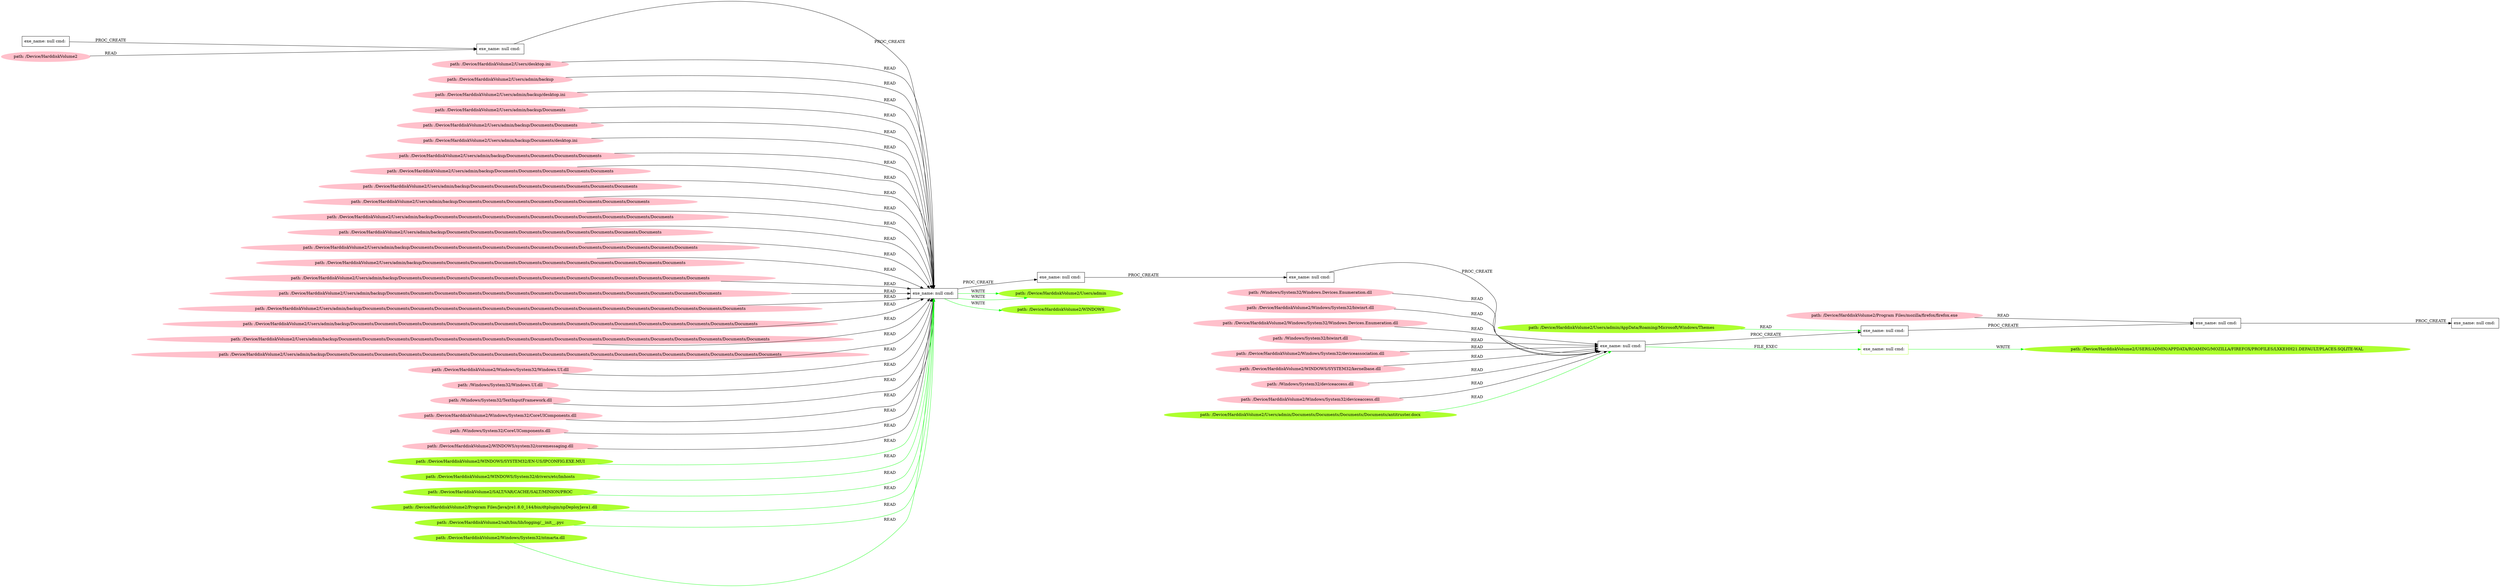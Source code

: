 digraph {
	rankdir=LR
	22 [label="exe_name: null cmd: " color=black shape=box style=solid]
	69 [label="exe_name: null cmd: " color=greenyellow shape=box style=solid]
	22 -> 69 [label=FILE_EXEC color=green]
	46 [label="exe_name: null cmd: " color=black shape=box style=solid]
	41 [label="exe_name: null cmd: " color=black shape=box style=solid]
	46 -> 41 [label=PROC_CREATE color=black]
	58 [label="path: /Device/HarddiskVolume2" color=pink shape=oval style=filled]
	41 [label="exe_name: null cmd: " color=black shape=box style=solid]
	58 -> 41 [label=READ color=black]
	41 [label="exe_name: null cmd: " color=black shape=box style=solid]
	39 [label="exe_name: null cmd: " color=black shape=box style=solid]
	41 -> 39 [label=PROC_CREATE color=black]
	5 [label="path: /Device/HarddiskVolume2/Users/desktop.ini" color=pink shape=oval style=filled]
	39 [label="exe_name: null cmd: " color=black shape=box style=solid]
	5 -> 39 [label=READ color=black]
	45 [label="path: /Device/HarddiskVolume2/Users/admin/backup" color=pink shape=oval style=filled]
	39 [label="exe_name: null cmd: " color=black shape=box style=solid]
	45 -> 39 [label=READ color=black]
	40 [label="path: /Device/HarddiskVolume2/Users/admin/backup/desktop.ini" color=pink shape=oval style=filled]
	39 [label="exe_name: null cmd: " color=black shape=box style=solid]
	40 -> 39 [label=READ color=black]
	44 [label="path: /Device/HarddiskVolume2/Users/admin/backup/Documents" color=pink shape=oval style=filled]
	39 [label="exe_name: null cmd: " color=black shape=box style=solid]
	44 -> 39 [label=READ color=black]
	50 [label="path: /Device/HarddiskVolume2/Users/admin/backup/Documents/Documents" color=pink shape=oval style=filled]
	39 [label="exe_name: null cmd: " color=black shape=box style=solid]
	50 -> 39 [label=READ color=black]
	8 [label="path: /Device/HarddiskVolume2/Users/admin/backup/Documents/desktop.ini" color=pink shape=oval style=filled]
	39 [label="exe_name: null cmd: " color=black shape=box style=solid]
	8 -> 39 [label=READ color=black]
	9 [label="path: /Device/HarddiskVolume2/Users/admin/backup/Documents/Documents/Documents/Documents" color=pink shape=oval style=filled]
	39 [label="exe_name: null cmd: " color=black shape=box style=solid]
	9 -> 39 [label=READ color=black]
	48 [label="path: /Device/HarddiskVolume2/Users/admin/backup/Documents/Documents/Documents/Documents/Documents" color=pink shape=oval style=filled]
	39 [label="exe_name: null cmd: " color=black shape=box style=solid]
	48 -> 39 [label=READ color=black]
	24 [label="path: /Device/HarddiskVolume2/Users/admin/backup/Documents/Documents/Documents/Documents/Documents/Documents/Documents" color=pink shape=oval style=filled]
	39 [label="exe_name: null cmd: " color=black shape=box style=solid]
	24 -> 39 [label=READ color=black]
	27 [label="path: /Device/HarddiskVolume2/Users/admin/backup/Documents/Documents/Documents/Documents/Documents/Documents/Documents/Documents" color=pink shape=oval style=filled]
	39 [label="exe_name: null cmd: " color=black shape=box style=solid]
	27 -> 39 [label=READ color=black]
	31 [label="path: /Device/HarddiskVolume2/Users/admin/backup/Documents/Documents/Documents/Documents/Documents/Documents/Documents/Documents/Documents/Documents" color=pink shape=oval style=filled]
	39 [label="exe_name: null cmd: " color=black shape=box style=solid]
	31 -> 39 [label=READ color=black]
	35 [label="path: /Device/HarddiskVolume2/Users/admin/backup/Documents/Documents/Documents/Documents/Documents/Documents/Documents/Documents/Documents" color=pink shape=oval style=filled]
	39 [label="exe_name: null cmd: " color=black shape=box style=solid]
	35 -> 39 [label=READ color=black]
	29 [label="path: /Device/HarddiskVolume2/Users/admin/backup/Documents/Documents/Documents/Documents/Documents/Documents/Documents/Documents/Documents/Documents/Documents/Documents" color=pink shape=oval style=filled]
	39 [label="exe_name: null cmd: " color=black shape=box style=solid]
	29 -> 39 [label=READ color=black]
	38 [label="path: /Device/HarddiskVolume2/Users/admin/backup/Documents/Documents/Documents/Documents/Documents/Documents/Documents/Documents/Documents/Documents/Documents" color=pink shape=oval style=filled]
	39 [label="exe_name: null cmd: " color=black shape=box style=solid]
	38 -> 39 [label=READ color=black]
	17 [label="path: /Device/HarddiskVolume2/Users/admin/backup/Documents/Documents/Documents/Documents/Documents/Documents/Documents/Documents/Documents/Documents/Documents/Documents/Documents" color=pink shape=oval style=filled]
	39 [label="exe_name: null cmd: " color=black shape=box style=solid]
	17 -> 39 [label=READ color=black]
	4 [label="path: /Device/HarddiskVolume2/Users/admin/backup/Documents/Documents/Documents/Documents/Documents/Documents/Documents/Documents/Documents/Documents/Documents/Documents/Documents/Documents" color=pink shape=oval style=filled]
	39 [label="exe_name: null cmd: " color=black shape=box style=solid]
	4 -> 39 [label=READ color=black]
	43 [label="path: /Device/HarddiskVolume2/Users/admin/backup/Documents/Documents/Documents/Documents/Documents/Documents/Documents/Documents/Documents/Documents/Documents/Documents/Documents/Documents/Documents/Documents" color=pink shape=oval style=filled]
	39 [label="exe_name: null cmd: " color=black shape=box style=solid]
	43 -> 39 [label=READ color=black]
	12 [label="path: /Device/HarddiskVolume2/Users/admin/backup/Documents/Documents/Documents/Documents/Documents/Documents/Documents/Documents/Documents/Documents/Documents/Documents/Documents/Documents/Documents/Documents/Documents" color=pink shape=oval style=filled]
	39 [label="exe_name: null cmd: " color=black shape=box style=solid]
	12 -> 39 [label=READ color=black]
	3 [label="path: /Device/HarddiskVolume2/Users/admin/backup/Documents/Documents/Documents/Documents/Documents/Documents/Documents/Documents/Documents/Documents/Documents/Documents/Documents/Documents/Documents/Documents/Documents/Documents" color=pink shape=oval style=filled]
	39 [label="exe_name: null cmd: " color=black shape=box style=solid]
	3 -> 39 [label=READ color=black]
	6 [label="path: /Device/HarddiskVolume2/Users/admin/backup/Documents/Documents/Documents/Documents/Documents/Documents/Documents/Documents/Documents/Documents/Documents/Documents/Documents/Documents/Documents/Documents/Documents/Documents/Documents" color=pink shape=oval style=filled]
	39 [label="exe_name: null cmd: " color=black shape=box style=solid]
	6 -> 39 [label=READ color=black]
	16 [label="path: /Device/HarddiskVolume2/Windows/System32/Windows.UI.dll" color=pink shape=oval style=filled]
	39 [label="exe_name: null cmd: " color=black shape=box style=solid]
	16 -> 39 [label=READ color=black]
	11 [label="path: /Windows/System32/Windows.UI.dll" color=pink shape=oval style=filled]
	39 [label="exe_name: null cmd: " color=black shape=box style=solid]
	11 -> 39 [label=READ color=black]
	7 [label="path: /Windows/System32/TextInputFramework.dll" color=pink shape=oval style=filled]
	39 [label="exe_name: null cmd: " color=black shape=box style=solid]
	7 -> 39 [label=READ color=black]
	34 [label="path: /Device/HarddiskVolume2/Windows/System32/CoreUIComponents.dll" color=pink shape=oval style=filled]
	39 [label="exe_name: null cmd: " color=black shape=box style=solid]
	34 -> 39 [label=READ color=black]
	2 [label="path: /Windows/System32/CoreUIComponents.dll" color=pink shape=oval style=filled]
	39 [label="exe_name: null cmd: " color=black shape=box style=solid]
	2 -> 39 [label=READ color=black]
	42 [label="path: /Device/HarddiskVolume2/WINDOWS/system32/coremessaging.dll" color=pink shape=oval style=filled]
	39 [label="exe_name: null cmd: " color=black shape=box style=solid]
	42 -> 39 [label=READ color=black]
	39 [label="exe_name: null cmd: " color=black shape=box style=solid]
	37 [label="exe_name: null cmd: " color=black shape=box style=solid]
	39 -> 37 [label=PROC_CREATE color=black]
	37 [label="exe_name: null cmd: " color=black shape=box style=solid]
	13 [label="exe_name: null cmd: " color=black shape=box style=solid]
	37 -> 13 [label=PROC_CREATE color=black]
	13 [label="exe_name: null cmd: " color=black shape=box style=solid]
	22 [label="exe_name: null cmd: " color=black shape=box style=solid]
	13 -> 22 [label=PROC_CREATE color=black]
	18 [label="path: /Windows/System32/Windows.Devices.Enumeration.dll" color=pink shape=oval style=filled]
	22 [label="exe_name: null cmd: " color=black shape=box style=solid]
	18 -> 22 [label=READ color=black]
	32 [label="path: /Device/HarddiskVolume2/Windows/System32/biwinrt.dll" color=pink shape=oval style=filled]
	22 [label="exe_name: null cmd: " color=black shape=box style=solid]
	32 -> 22 [label=READ color=black]
	33 [label="path: /Device/HarddiskVolume2/Windows/System32/Windows.Devices.Enumeration.dll" color=pink shape=oval style=filled]
	22 [label="exe_name: null cmd: " color=black shape=box style=solid]
	33 -> 22 [label=READ color=black]
	15 [label="path: /Windows/System32/biwinrt.dll" color=pink shape=oval style=filled]
	22 [label="exe_name: null cmd: " color=black shape=box style=solid]
	15 -> 22 [label=READ color=black]
	36 [label="path: /Device/HarddiskVolume2/Windows/System32/deviceassociation.dll" color=pink shape=oval style=filled]
	22 [label="exe_name: null cmd: " color=black shape=box style=solid]
	36 -> 22 [label=READ color=black]
	53 [label="path: /Device/HarddiskVolume2/WINDOWS/SYSTEM32/kernelbase.dll" color=pink shape=oval style=filled]
	22 [label="exe_name: null cmd: " color=black shape=box style=solid]
	53 -> 22 [label=READ color=black]
	72 [label="path: /Device/HarddiskVolume2/Users/admin/AppData/Roaming/Microsoft/Windows/Themes" color=greenyellow shape=oval style=filled]
	20 [label="exe_name: null cmd: " color=black shape=box style=solid]
	72 -> 20 [label=READ color=green]
	26 [label="path: /Windows/System32/deviceaccess.dll" color=pink shape=oval style=filled]
	22 [label="exe_name: null cmd: " color=black shape=box style=solid]
	26 -> 22 [label=READ color=black]
	30 [label="path: /Device/HarddiskVolume2/Windows/System32/deviceaccess.dll" color=pink shape=oval style=filled]
	22 [label="exe_name: null cmd: " color=black shape=box style=solid]
	30 -> 22 [label=READ color=black]
	64 [label="path: /Device/HarddiskVolume2/WINDOWS/SYSTEM32/EN-US/IPCONFIG.EXE.MUI" color=greenyellow shape=oval style=filled]
	39 [label="exe_name: null cmd: " color=black shape=box style=solid]
	64 -> 39 [label=READ color=green]
	22 [label="exe_name: null cmd: " color=black shape=box style=solid]
	20 [label="exe_name: null cmd: " color=black shape=box style=solid]
	22 -> 20 [label=PROC_CREATE color=black]
	20 [label="exe_name: null cmd: " color=black shape=box style=solid]
	0 [label="exe_name: null cmd: " color=black shape=box style=solid]
	20 -> 0 [label=PROC_CREATE color=black]
	21 [label="path: /Device/HarddiskVolume2/Program Files/mozilla/firefox/firefox.exe" color=pink shape=oval style=filled]
	0 [label="exe_name: null cmd: " color=black shape=box style=solid]
	21 -> 0 [label=READ color=black]
	0 [label="exe_name: null cmd: " color=black shape=box style=solid]
	1 [label="exe_name: null cmd: " color=black shape=box style=solid]
	0 -> 1 [label=PROC_CREATE color=black]
	67 [label="path: /Device/HarddiskVolume2/WINDOWS/System32/drivers/etc/lmhosts" color=greenyellow shape=oval style=filled]
	39 [label="exe_name: null cmd: " color=black shape=box style=solid]
	67 -> 39 [label=READ color=green]
	63 [label="path: /Device/HarddiskVolume2/SALT/VAR/CACHE/SALT/MINION/PROC" color=greenyellow shape=oval style=filled]
	39 [label="exe_name: null cmd: " color=black shape=box style=solid]
	63 -> 39 [label=READ color=green]
	71 [label="path: /Device/HarddiskVolume2/Users/admin/Documents/Documents/Documents/Documents/antitruster.docx" color=greenyellow shape=oval style=filled]
	22 [label="exe_name: null cmd: " color=black shape=box style=solid]
	71 -> 22 [label=READ color=green]
	61 [label="path: /Device/HarddiskVolume2/Program Files/Java/jre1.8.0_144/bin/dtplugin/npDeployJava1.dll" color=greenyellow shape=oval style=filled]
	39 [label="exe_name: null cmd: " color=black shape=box style=solid]
	61 -> 39 [label=READ color=green]
	39 [label="exe_name: null cmd: " color=black shape=box style=solid]
	65 [label="path: /Device/HarddiskVolume2/Users/admin" color=greenyellow shape=oval style=filled]
	39 -> 65 [label=WRITE color=green]
	69 [label="exe_name: null cmd: " color=greenyellow shape=box style=solid]
	70 [label="path: /Device/HarddiskVolume2/USERS/ADMIN/APPDATA/ROAMING/MOZILLA/FIREFOX/PROFILES/LXKEHH21.DEFAULT/PLACES.SQLITE-WAL" color=greenyellow shape=oval style=filled]
	69 -> 70 [label=WRITE color=green]
	39 [label="exe_name: null cmd: " color=black shape=box style=solid]
	65 [label="path: /Device/HarddiskVolume2/Users/admin" color=greenyellow shape=oval style=filled]
	39 -> 65 [label=WRITE color=green]
	39 [label="exe_name: null cmd: " color=black shape=box style=solid]
	60 [label="path: /Device/HarddiskVolume2/WINDOWS" color=greenyellow shape=oval style=filled]
	39 -> 60 [label=WRITE color=green]
	62 [label="path: /Device/HarddiskVolume2/salt/bin/lib/logging/__init__.pyc" color=greenyellow shape=oval style=filled]
	39 [label="exe_name: null cmd: " color=black shape=box style=solid]
	62 -> 39 [label=READ color=green]
	66 [label="path: /Device/HarddiskVolume2/Windows/System32/ntmarta.dll" color=greenyellow shape=oval style=filled]
	39 [label="exe_name: null cmd: " color=black shape=box style=solid]
	66 -> 39 [label=READ color=green]
}
